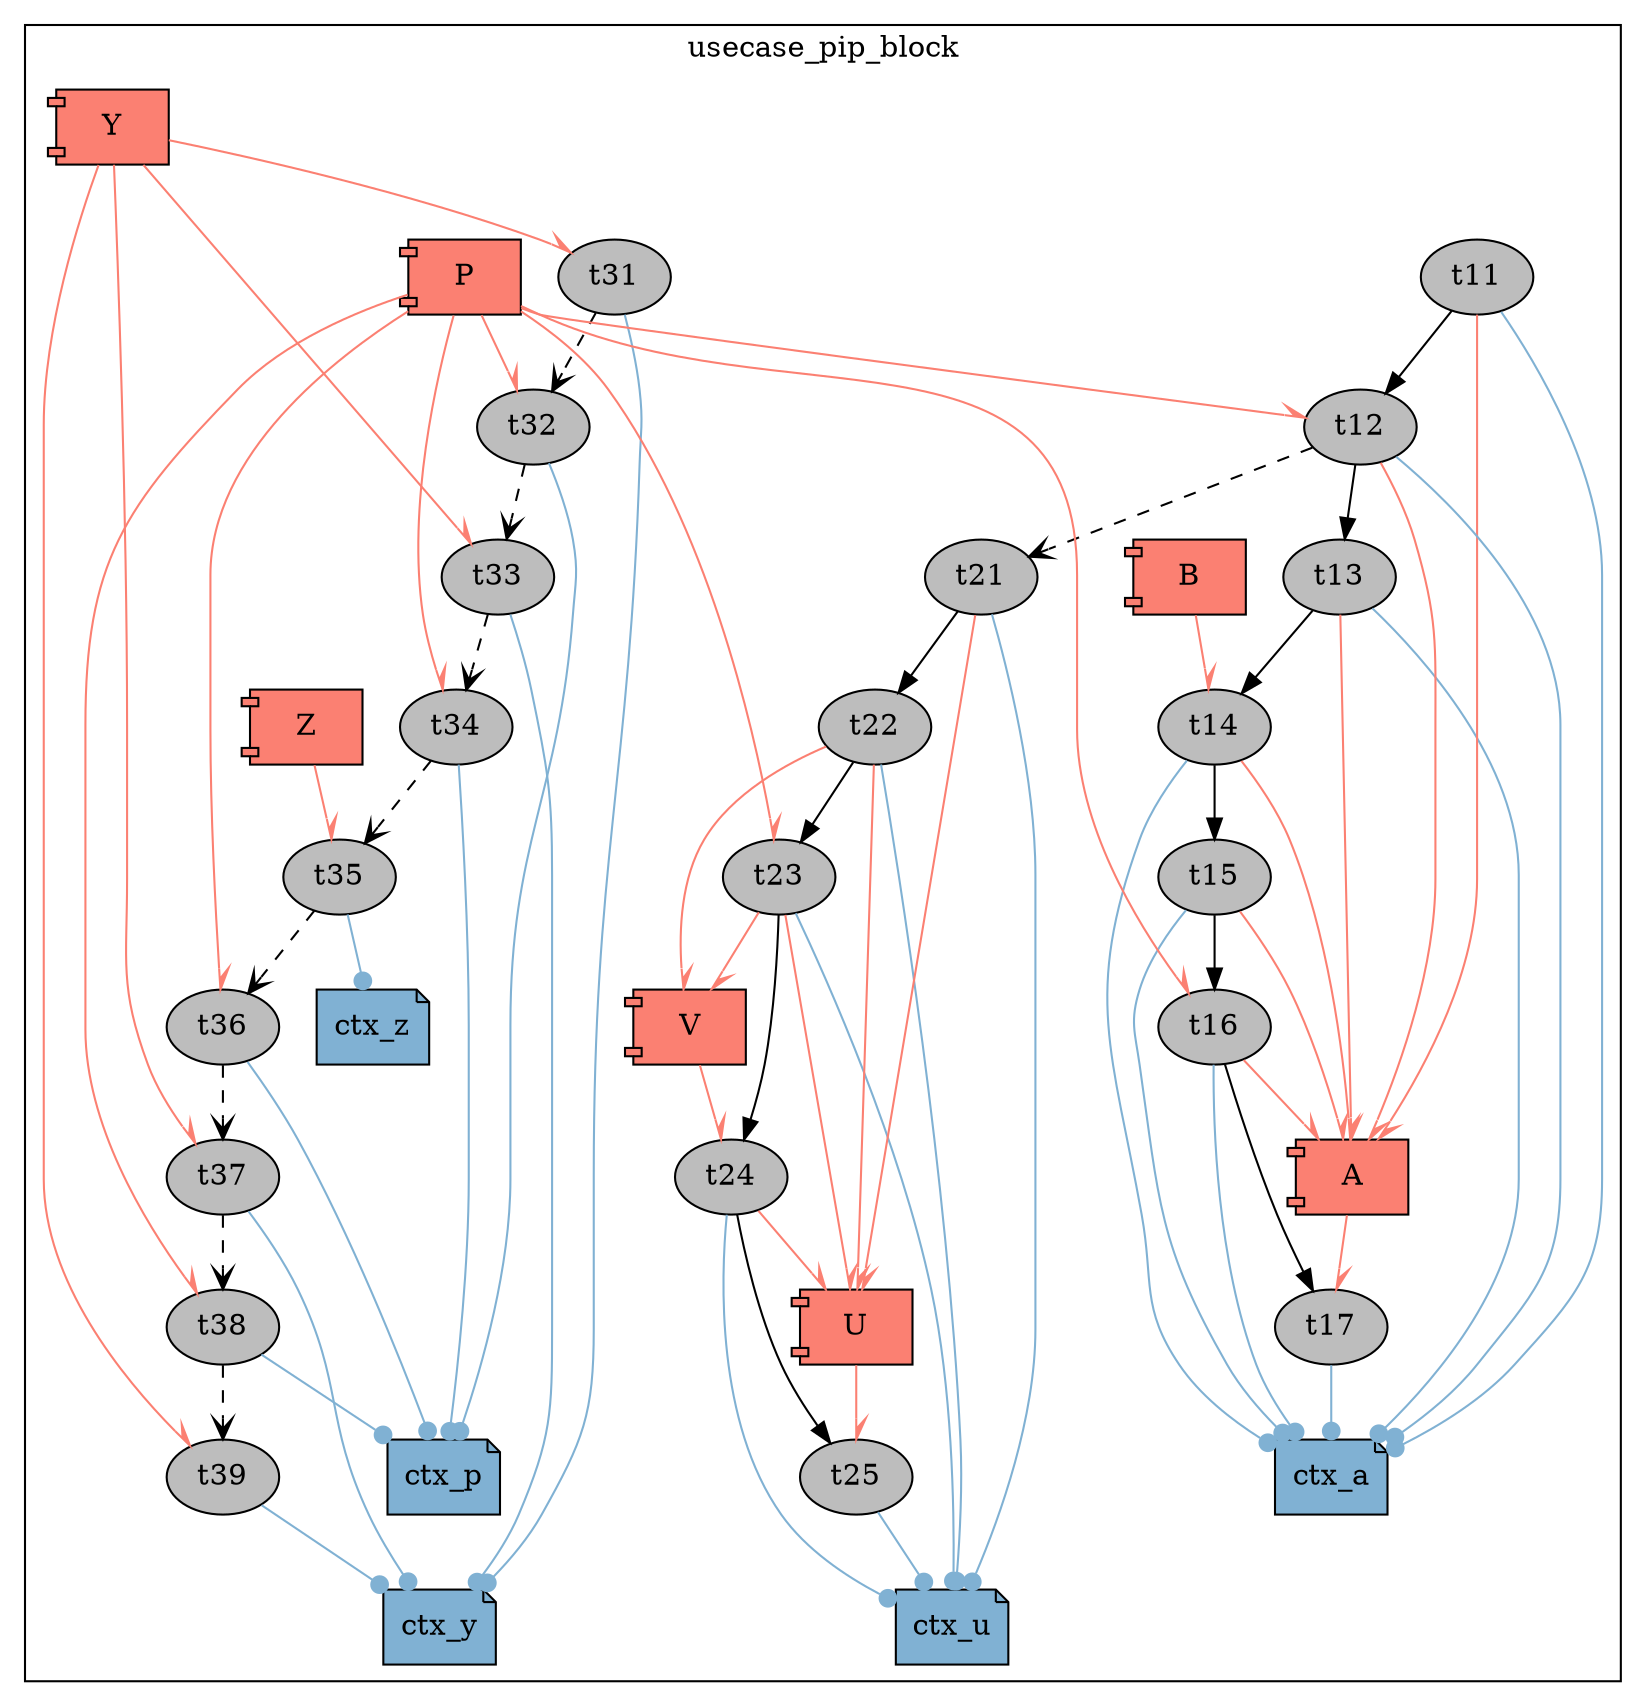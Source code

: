 digraph g {
subgraph cluster0 {
  label="usecase_pip_block";  t35 [style=filled, colorscheme=greys9, fillcolor=4,wcet=10,bcet=5];
  t32 [style=filled, colorscheme=greys9, fillcolor=4,wcet=10,bcet=5];
  t31 [style=filled, colorscheme=greys9, fillcolor=4,wcet=10,bcet=5];
  t16 [style=filled, colorscheme=greys9, fillcolor=4,wcet=10,bcet=5];
  t23 [style=filled, colorscheme=greys9, fillcolor=4,wcet=10,bcet=5];
  t34 [style=filled, colorscheme=greys9, fillcolor=4,wcet=10,bcet=5];
  t37 [style=filled, colorscheme=greys9, fillcolor=4,wcet=10,bcet=5];
  t22 [style=filled, colorscheme=greys9, fillcolor=4,wcet=10,bcet=5];
  t14 [style=filled, colorscheme=greys9, fillcolor=4,wcet=10,bcet=5];
  t13 [style=filled, colorscheme=greys9, fillcolor=4,wcet=10,bcet=5];
  t25 [style=filled, colorscheme=greys9, fillcolor=4,wcet=10,bcet=5];
  t24 [style=filled, colorscheme=greys9, fillcolor=4,wcet=10,bcet=5];
  t17 [style=filled, colorscheme=greys9, fillcolor=4,wcet=10,bcet=5];
  t11 [style=filled, colorscheme=greys9, fillcolor=4,wcet=10,bcet=5];
  t15 [style=filled, colorscheme=greys9, fillcolor=4,wcet=10,bcet=5];
  t38 [style=filled, colorscheme=greys9, fillcolor=4,wcet=10,bcet=5];
  t33 [style=filled, colorscheme=greys9, fillcolor=4,wcet=10,bcet=5];
  t12 [style=filled, colorscheme=greys9, fillcolor=4,wcet=10,bcet=5];
  t39 [style=filled, colorscheme=greys9, fillcolor=4,wcet=10,bcet=5];
  t36 [style=filled, colorscheme=greys9, fillcolor=4,wcet=10,bcet=5];
  t21 [style=filled, colorscheme=greys9, fillcolor=4,wcet=10,bcet=5];
  A [shape=component, colorscheme=set36, fillcolor=4, style=filled];
  B [shape=component, colorscheme=set36, fillcolor=4, style=filled];
  U [shape=component, colorscheme=set36, fillcolor=4, style=filled];
  V [shape=component, colorscheme=set36, fillcolor=4, style=filled];
  Y [shape=component, colorscheme=set36, fillcolor=4, style=filled];
  Z [shape=component, colorscheme=set36, fillcolor=4, style=filled];
  P [shape=component, colorscheme=set36, fillcolor=4, style=filled];
  ctx_a [shape=note, colorscheme=set36, fillcolor=5, style=filled,priority=0];
  ctx_u [shape=note, colorscheme=set36, fillcolor=5, style=filled,priority=0];
  ctx_y [shape=note, colorscheme=set36, fillcolor=5, style=filled,priority=0];
  ctx_z [shape=note, colorscheme=set36, fillcolor=5, style=filled,priority=0];
  ctx_p [shape=note, colorscheme=set36, fillcolor=5, style=filled,priority=0];
  t11 -> t12 [];
  t12 -> t13 [];
  t12 -> t21 [style=dashed, arrowhead=open];
  t13 -> t14 [];
  t14 -> t15 [];
  t15 -> t16 [];
  t16 -> t17 [];
  t21 -> t22 [];
  t22 -> t23 [];
  t23 -> t24 [];
  t24 -> t25 [];
  t31 -> t32 [style=dashed, arrowhead=open];
  t32 -> t33 [style=dashed, arrowhead=open];
  t33 -> t34 [style=dashed, arrowhead=open];
  t34 -> t35 [style=dashed, arrowhead=open];
  t35 -> t36 [style=dashed, arrowhead=open];
  t36 -> t37 [style=dashed, arrowhead=open];
  t37 -> t38 [style=dashed, arrowhead=open];
  t38 -> t39 [style=dashed, arrowhead=open];
  t11 -> A [arrowhead=halfopen, colorscheme=set36, color=4];
  t12 -> A [arrowhead=halfopen, colorscheme=set36, color=4];
  P -> t12 [arrowhead=halfopen, colorscheme=set36, color=4];
  t13 -> A [arrowhead=halfopen, colorscheme=set36, color=4];
  t14 -> A [arrowhead=halfopen, colorscheme=set36, color=4];
  B -> t14 [arrowhead=halfopen, colorscheme=set36, color=4];
  t15 -> A [arrowhead=halfopen, colorscheme=set36, color=4];
  t16 -> A [arrowhead=halfopen, colorscheme=set36, color=4];
  P -> t16 [arrowhead=halfopen, colorscheme=set36, color=4];
  t21 -> U [arrowhead=halfopen, colorscheme=set36, color=4];
  t22 -> U [arrowhead=halfopen, colorscheme=set36, color=4];
  t22 -> V [arrowhead=halfopen, colorscheme=set36, color=4];
  t23 -> U [arrowhead=halfopen, colorscheme=set36, color=4];
  t23 -> V [arrowhead=halfopen, colorscheme=set36, color=4];
  P -> t23 [arrowhead=halfopen, colorscheme=set36, color=4];
  t24 -> U [arrowhead=halfopen, colorscheme=set36, color=4];
  V -> t24 [arrowhead=halfopen, colorscheme=set36, color=4];
  A -> t17 [arrowhead=halfopen, colorscheme=set36, color=4];
  U -> t25 [arrowhead=halfopen, colorscheme=set36, color=4];
  Y -> t31 [arrowhead=halfopen, colorscheme=set36, color=4];
  Y -> t33 [arrowhead=halfopen, colorscheme=set36, color=4];
  Y -> t37 [arrowhead=halfopen, colorscheme=set36, color=4];
  Y -> t39 [arrowhead=halfopen, colorscheme=set36, color=4];
  Z -> t35 [arrowhead=halfopen, colorscheme=set36, color=4];
  P -> t32 [arrowhead=halfopen, colorscheme=set36, color=4];
  P -> t34 [arrowhead=halfopen, colorscheme=set36, color=4];
  P -> t36 [arrowhead=halfopen, colorscheme=set36, color=4];
  P -> t38 [arrowhead=halfopen, colorscheme=set36, color=4];
  t11 -> ctx_a [arrowhead=dot, colorscheme=set36, color=5];
  t12 -> ctx_a [arrowhead=dot, colorscheme=set36, color=5];
  t13 -> ctx_a [arrowhead=dot, colorscheme=set36, color=5];
  t14 -> ctx_a [arrowhead=dot, colorscheme=set36, color=5];
  t15 -> ctx_a [arrowhead=dot, colorscheme=set36, color=5];
  t16 -> ctx_a [arrowhead=dot, colorscheme=set36, color=5];
  t17 -> ctx_a [arrowhead=dot, colorscheme=set36, color=5];
  t21 -> ctx_u [arrowhead=dot, colorscheme=set36, color=5];
  t22 -> ctx_u [arrowhead=dot, colorscheme=set36, color=5];
  t23 -> ctx_u [arrowhead=dot, colorscheme=set36, color=5];
  t24 -> ctx_u [arrowhead=dot, colorscheme=set36, color=5];
  t25 -> ctx_u [arrowhead=dot, colorscheme=set36, color=5];
  t31 -> ctx_y [arrowhead=dot, colorscheme=set36, color=5];
  t32 -> ctx_p [arrowhead=dot, colorscheme=set36, color=5];
  t33 -> ctx_y [arrowhead=dot, colorscheme=set36, color=5];
  t34 -> ctx_p [arrowhead=dot, colorscheme=set36, color=5];
  t35 -> ctx_z [arrowhead=dot, colorscheme=set36, color=5];
  t36 -> ctx_p [arrowhead=dot, colorscheme=set36, color=5];
  t37 -> ctx_y [arrowhead=dot, colorscheme=set36, color=5];
  t38 -> ctx_p [arrowhead=dot, colorscheme=set36, color=5];
  t39 -> ctx_y [arrowhead=dot, colorscheme=set36, color=5];
}}